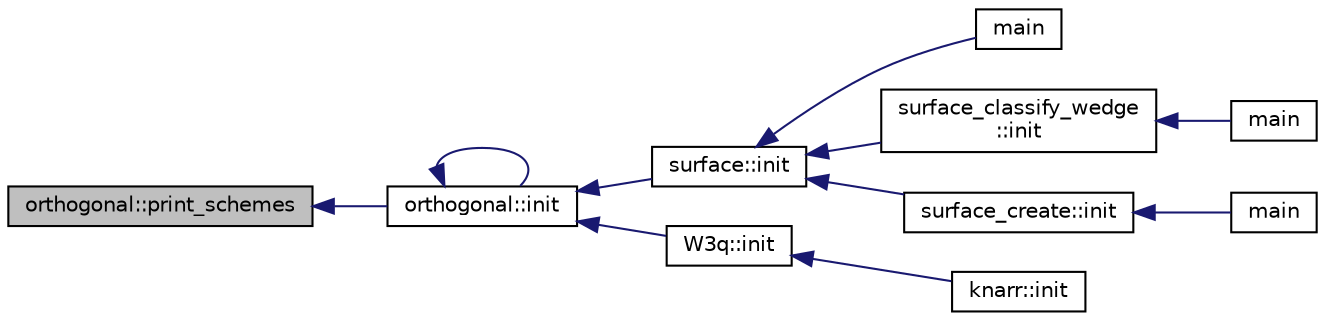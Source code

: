 digraph "orthogonal::print_schemes"
{
  edge [fontname="Helvetica",fontsize="10",labelfontname="Helvetica",labelfontsize="10"];
  node [fontname="Helvetica",fontsize="10",shape=record];
  rankdir="LR";
  Node36881 [label="orthogonal::print_schemes",height=0.2,width=0.4,color="black", fillcolor="grey75", style="filled", fontcolor="black"];
  Node36881 -> Node36882 [dir="back",color="midnightblue",fontsize="10",style="solid",fontname="Helvetica"];
  Node36882 [label="orthogonal::init",height=0.2,width=0.4,color="black", fillcolor="white", style="filled",URL="$d7/daa/classorthogonal.html#a8bd53ba30f34ac50889503f0f3ef6deb"];
  Node36882 -> Node36882 [dir="back",color="midnightblue",fontsize="10",style="solid",fontname="Helvetica"];
  Node36882 -> Node36883 [dir="back",color="midnightblue",fontsize="10",style="solid",fontname="Helvetica"];
  Node36883 [label="surface::init",height=0.2,width=0.4,color="black", fillcolor="white", style="filled",URL="$d5/d88/classsurface.html#a90570b0ca6ab02988159f2c40cb27308"];
  Node36883 -> Node36884 [dir="back",color="midnightblue",fontsize="10",style="solid",fontname="Helvetica"];
  Node36884 [label="main",height=0.2,width=0.4,color="black", fillcolor="white", style="filled",URL="$d6/dc3/arc__lifting__main_8_c.html#a217dbf8b442f20279ea00b898af96f52"];
  Node36883 -> Node36885 [dir="back",color="midnightblue",fontsize="10",style="solid",fontname="Helvetica"];
  Node36885 [label="surface_classify_wedge\l::init",height=0.2,width=0.4,color="black", fillcolor="white", style="filled",URL="$d7/d5c/classsurface__classify__wedge.html#a43302106663b307aa8274a5112a7010a"];
  Node36885 -> Node36886 [dir="back",color="midnightblue",fontsize="10",style="solid",fontname="Helvetica"];
  Node36886 [label="main",height=0.2,width=0.4,color="black", fillcolor="white", style="filled",URL="$df/df8/surface__classify_8_c.html#a217dbf8b442f20279ea00b898af96f52"];
  Node36883 -> Node36887 [dir="back",color="midnightblue",fontsize="10",style="solid",fontname="Helvetica"];
  Node36887 [label="surface_create::init",height=0.2,width=0.4,color="black", fillcolor="white", style="filled",URL="$de/da4/classsurface__create.html#ab0db5c12825f778e3caf8aa4da02eb06"];
  Node36887 -> Node36888 [dir="back",color="midnightblue",fontsize="10",style="solid",fontname="Helvetica"];
  Node36888 [label="main",height=0.2,width=0.4,color="black", fillcolor="white", style="filled",URL="$d2/dfa/create__surface__main_8_c.html#a217dbf8b442f20279ea00b898af96f52"];
  Node36882 -> Node36889 [dir="back",color="midnightblue",fontsize="10",style="solid",fontname="Helvetica"];
  Node36889 [label="W3q::init",height=0.2,width=0.4,color="black", fillcolor="white", style="filled",URL="$de/d2c/class_w3q.html#a215fe070895a4915537fcb1bfba4f777"];
  Node36889 -> Node36890 [dir="back",color="midnightblue",fontsize="10",style="solid",fontname="Helvetica"];
  Node36890 [label="knarr::init",height=0.2,width=0.4,color="black", fillcolor="white", style="filled",URL="$d7/de5/classknarr.html#a1e25f28aeec8f316cc0ce81eb89e670e"];
}
